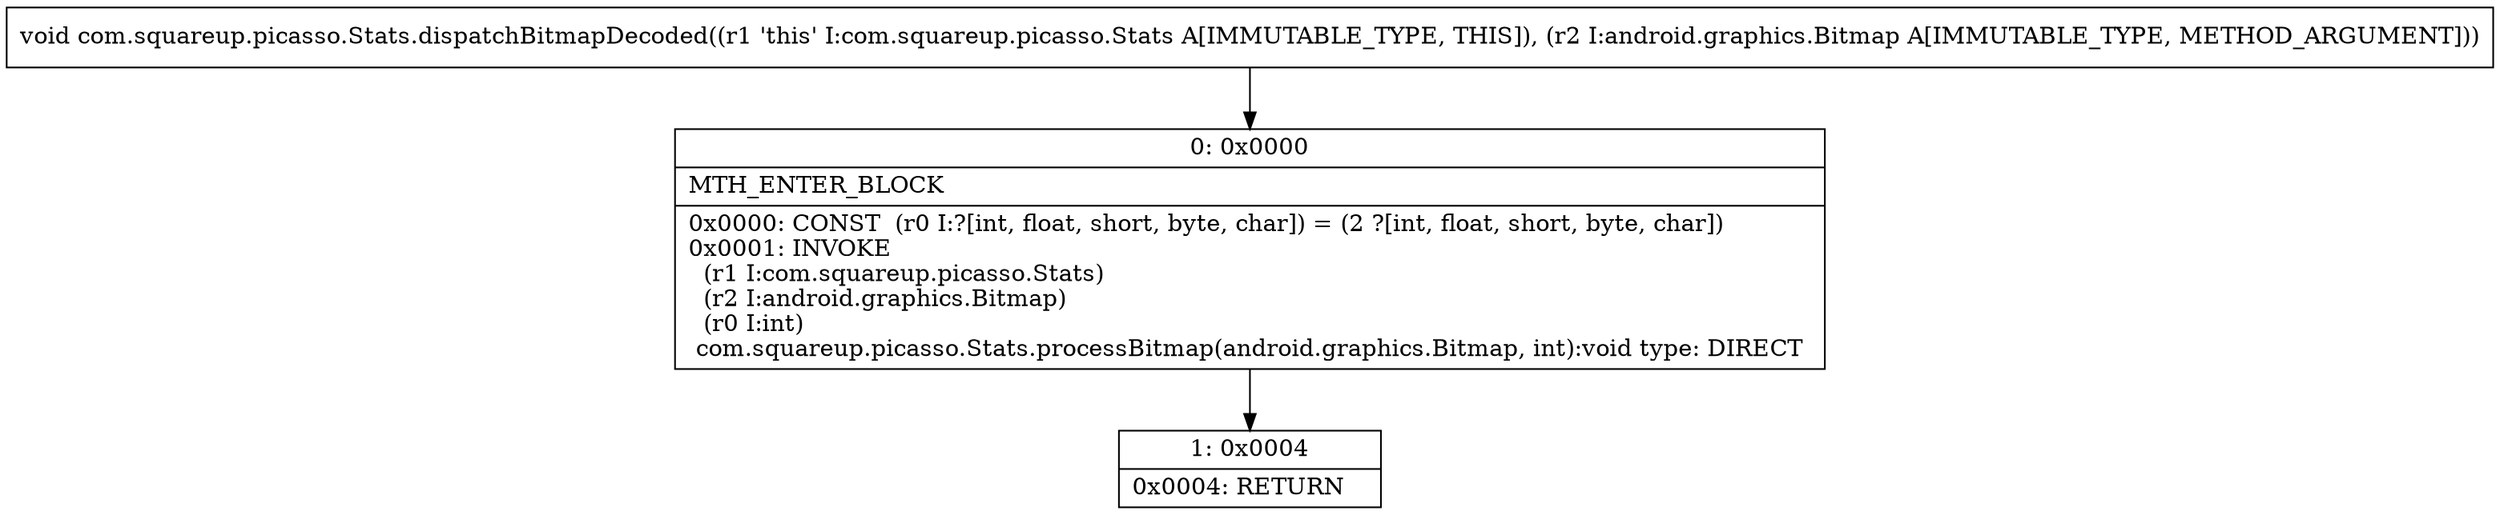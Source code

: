 digraph "CFG forcom.squareup.picasso.Stats.dispatchBitmapDecoded(Landroid\/graphics\/Bitmap;)V" {
Node_0 [shape=record,label="{0\:\ 0x0000|MTH_ENTER_BLOCK\l|0x0000: CONST  (r0 I:?[int, float, short, byte, char]) = (2 ?[int, float, short, byte, char]) \l0x0001: INVOKE  \l  (r1 I:com.squareup.picasso.Stats)\l  (r2 I:android.graphics.Bitmap)\l  (r0 I:int)\l com.squareup.picasso.Stats.processBitmap(android.graphics.Bitmap, int):void type: DIRECT \l}"];
Node_1 [shape=record,label="{1\:\ 0x0004|0x0004: RETURN   \l}"];
MethodNode[shape=record,label="{void com.squareup.picasso.Stats.dispatchBitmapDecoded((r1 'this' I:com.squareup.picasso.Stats A[IMMUTABLE_TYPE, THIS]), (r2 I:android.graphics.Bitmap A[IMMUTABLE_TYPE, METHOD_ARGUMENT])) }"];
MethodNode -> Node_0;
Node_0 -> Node_1;
}

